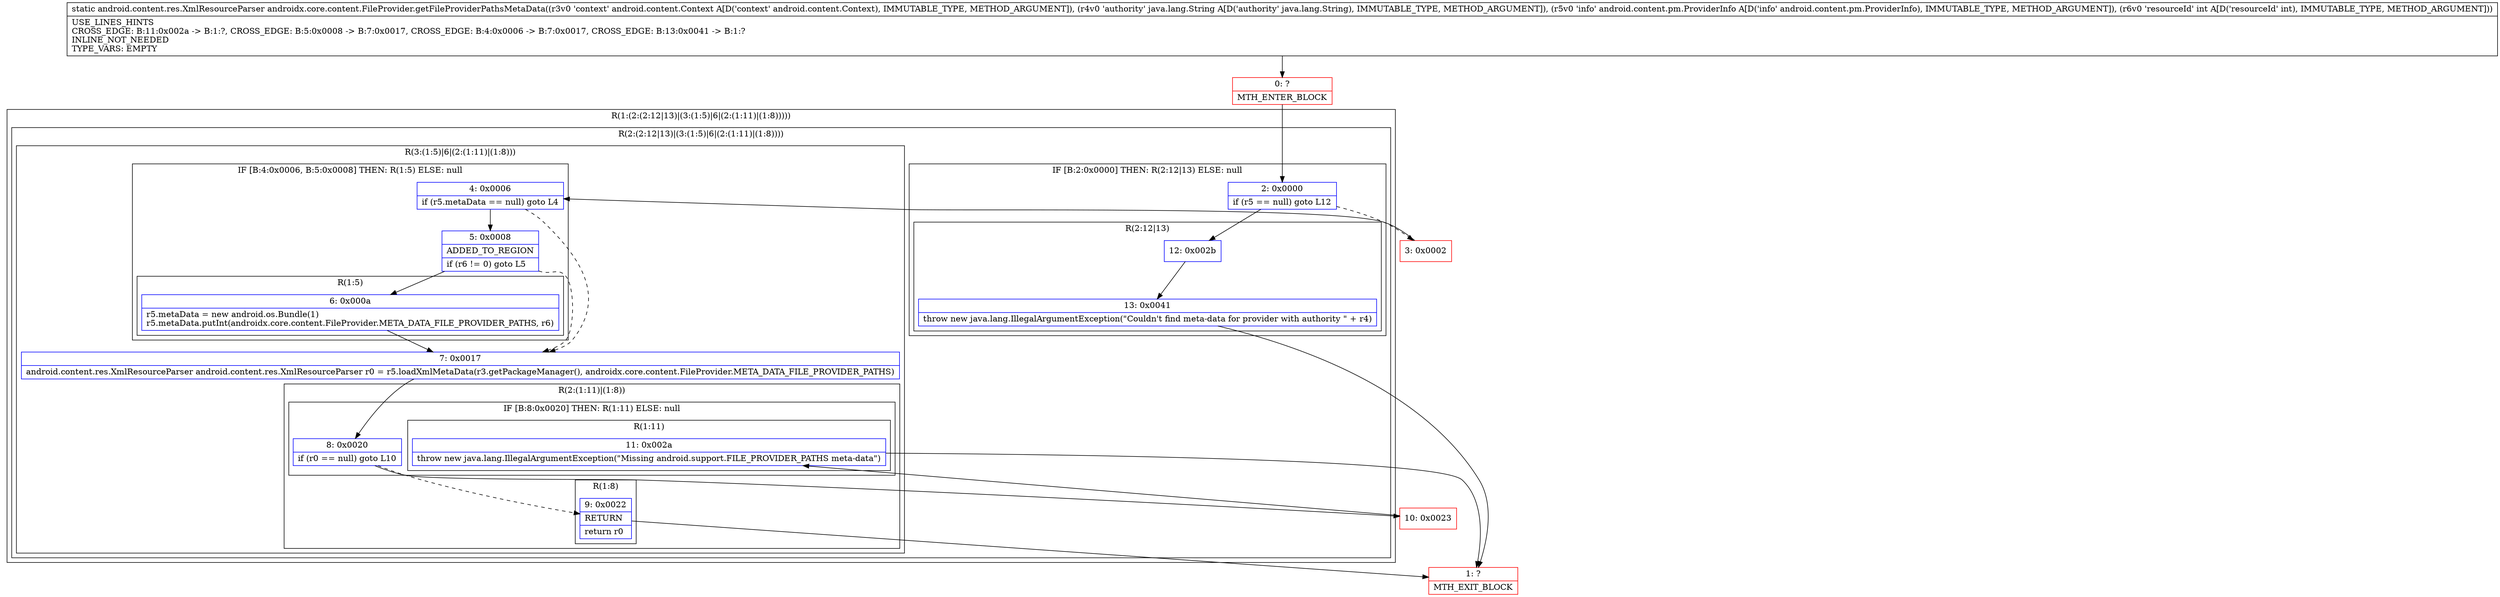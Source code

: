 digraph "CFG forandroidx.core.content.FileProvider.getFileProviderPathsMetaData(Landroid\/content\/Context;Ljava\/lang\/String;Landroid\/content\/pm\/ProviderInfo;I)Landroid\/content\/res\/XmlResourceParser;" {
subgraph cluster_Region_1639072009 {
label = "R(1:(2:(2:12|13)|(3:(1:5)|6|(2:(1:11)|(1:8)))))";
node [shape=record,color=blue];
subgraph cluster_Region_542957283 {
label = "R(2:(2:12|13)|(3:(1:5)|6|(2:(1:11)|(1:8))))";
node [shape=record,color=blue];
subgraph cluster_IfRegion_480892091 {
label = "IF [B:2:0x0000] THEN: R(2:12|13) ELSE: null";
node [shape=record,color=blue];
Node_2 [shape=record,label="{2\:\ 0x0000|if (r5 == null) goto L12\l}"];
subgraph cluster_Region_450567329 {
label = "R(2:12|13)";
node [shape=record,color=blue];
Node_12 [shape=record,label="{12\:\ 0x002b}"];
Node_13 [shape=record,label="{13\:\ 0x0041|throw new java.lang.IllegalArgumentException(\"Couldn't find meta\-data for provider with authority \" + r4)\l}"];
}
}
subgraph cluster_Region_670159695 {
label = "R(3:(1:5)|6|(2:(1:11)|(1:8)))";
node [shape=record,color=blue];
subgraph cluster_IfRegion_1762835706 {
label = "IF [B:4:0x0006, B:5:0x0008] THEN: R(1:5) ELSE: null";
node [shape=record,color=blue];
Node_4 [shape=record,label="{4\:\ 0x0006|if (r5.metaData == null) goto L4\l}"];
Node_5 [shape=record,label="{5\:\ 0x0008|ADDED_TO_REGION\l|if (r6 != 0) goto L5\l}"];
subgraph cluster_Region_805293309 {
label = "R(1:5)";
node [shape=record,color=blue];
Node_6 [shape=record,label="{6\:\ 0x000a|r5.metaData = new android.os.Bundle(1)\lr5.metaData.putInt(androidx.core.content.FileProvider.META_DATA_FILE_PROVIDER_PATHS, r6)\l}"];
}
}
Node_7 [shape=record,label="{7\:\ 0x0017|android.content.res.XmlResourceParser android.content.res.XmlResourceParser r0 = r5.loadXmlMetaData(r3.getPackageManager(), androidx.core.content.FileProvider.META_DATA_FILE_PROVIDER_PATHS)\l}"];
subgraph cluster_Region_2107759029 {
label = "R(2:(1:11)|(1:8))";
node [shape=record,color=blue];
subgraph cluster_IfRegion_1224454616 {
label = "IF [B:8:0x0020] THEN: R(1:11) ELSE: null";
node [shape=record,color=blue];
Node_8 [shape=record,label="{8\:\ 0x0020|if (r0 == null) goto L10\l}"];
subgraph cluster_Region_1071508660 {
label = "R(1:11)";
node [shape=record,color=blue];
Node_11 [shape=record,label="{11\:\ 0x002a|throw new java.lang.IllegalArgumentException(\"Missing android.support.FILE_PROVIDER_PATHS meta\-data\")\l}"];
}
}
subgraph cluster_Region_1292701132 {
label = "R(1:8)";
node [shape=record,color=blue];
Node_9 [shape=record,label="{9\:\ 0x0022|RETURN\l|return r0\l}"];
}
}
}
}
}
Node_0 [shape=record,color=red,label="{0\:\ ?|MTH_ENTER_BLOCK\l}"];
Node_3 [shape=record,color=red,label="{3\:\ 0x0002}"];
Node_1 [shape=record,color=red,label="{1\:\ ?|MTH_EXIT_BLOCK\l}"];
Node_10 [shape=record,color=red,label="{10\:\ 0x0023}"];
MethodNode[shape=record,label="{static android.content.res.XmlResourceParser androidx.core.content.FileProvider.getFileProviderPathsMetaData((r3v0 'context' android.content.Context A[D('context' android.content.Context), IMMUTABLE_TYPE, METHOD_ARGUMENT]), (r4v0 'authority' java.lang.String A[D('authority' java.lang.String), IMMUTABLE_TYPE, METHOD_ARGUMENT]), (r5v0 'info' android.content.pm.ProviderInfo A[D('info' android.content.pm.ProviderInfo), IMMUTABLE_TYPE, METHOD_ARGUMENT]), (r6v0 'resourceId' int A[D('resourceId' int), IMMUTABLE_TYPE, METHOD_ARGUMENT]))  | USE_LINES_HINTS\lCROSS_EDGE: B:11:0x002a \-\> B:1:?, CROSS_EDGE: B:5:0x0008 \-\> B:7:0x0017, CROSS_EDGE: B:4:0x0006 \-\> B:7:0x0017, CROSS_EDGE: B:13:0x0041 \-\> B:1:?\lINLINE_NOT_NEEDED\lTYPE_VARS: EMPTY\l}"];
MethodNode -> Node_0;Node_2 -> Node_3[style=dashed];
Node_2 -> Node_12;
Node_12 -> Node_13;
Node_13 -> Node_1;
Node_4 -> Node_5;
Node_4 -> Node_7[style=dashed];
Node_5 -> Node_6;
Node_5 -> Node_7[style=dashed];
Node_6 -> Node_7;
Node_7 -> Node_8;
Node_8 -> Node_9[style=dashed];
Node_8 -> Node_10;
Node_11 -> Node_1;
Node_9 -> Node_1;
Node_0 -> Node_2;
Node_3 -> Node_4;
Node_10 -> Node_11;
}


